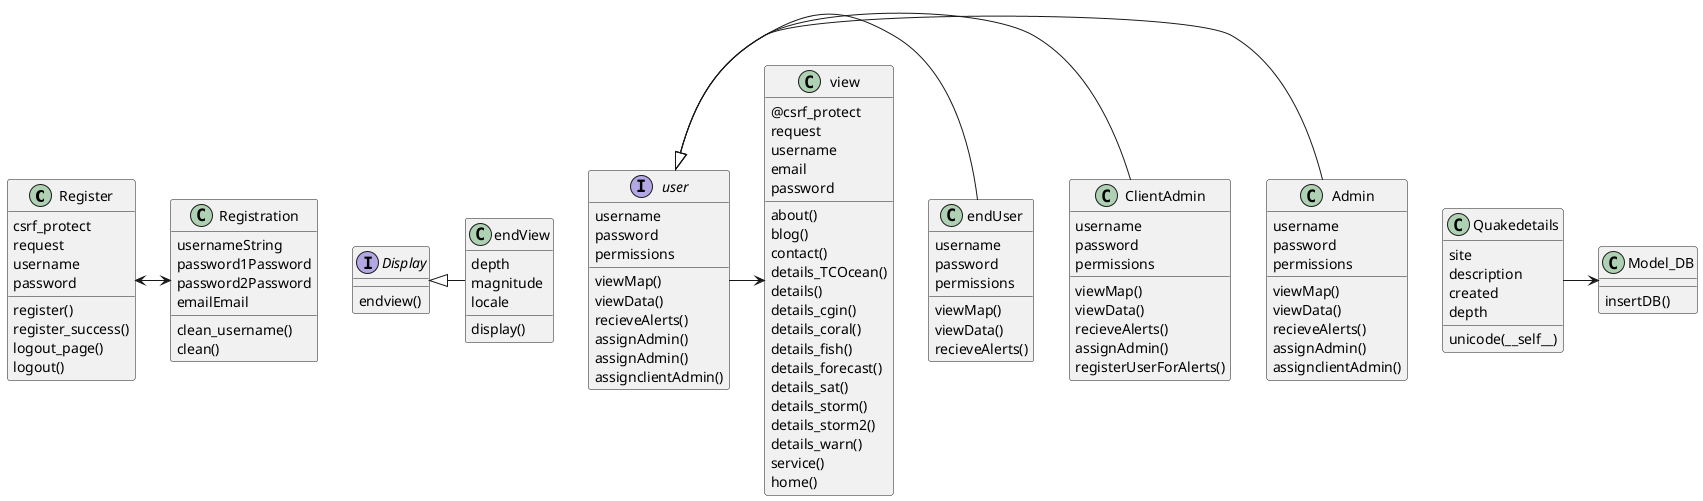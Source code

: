 @startuml


Register<->Registration
Display<|-endView
user<|-Admin
user<|-ClientAdmin
user<|-endUser
user->view
Quakedetails->Model_DB



class view {
@csrf_protect
request
username
email
password
 about()
 blog()
 contact()
 details_TCOcean()
 details()
 details_cgin()
 details_coral()
 details_fish()
 details_forecast()
 details_sat()
 details_storm()
 details_storm2()
 details_warn()
 service()
 home()
}

Interface user{
    username
    password
    permissions
    viewMap()
    viewData()
    recieveAlerts()
    assignAdmin()
    assignAdmin()
    assignclientAdmin()
}

class Admin{
username
    password
    permissions
    viewMap()
    viewData()
    recieveAlerts()
    assignAdmin()
    assignclientAdmin()
}

class ClientAdmin{
username
    password
    permissions
    viewMap()
    viewData()
    recieveAlerts()
    assignAdmin()
   registerUserForAlerts()

}
class endUser{
username
    password
    permissions
    viewMap()
    viewData()
    recieveAlerts()
}

class Register{
csrf_protect
request
username
password
    register()
    register_success()
    logout_page()
    logout()
}

class Registration {
usernameString
password1Password
password2Password
emailEmail
clean_username()
clean()
}

class Model_DB{
    insertDB()
}
class Quakedetails {
site
description
created
depth
unicode(__self__)
}

class endView{
    depth
    magnitude
    locale
    display()
}

Interface Display{
    endview()
}
@enduml